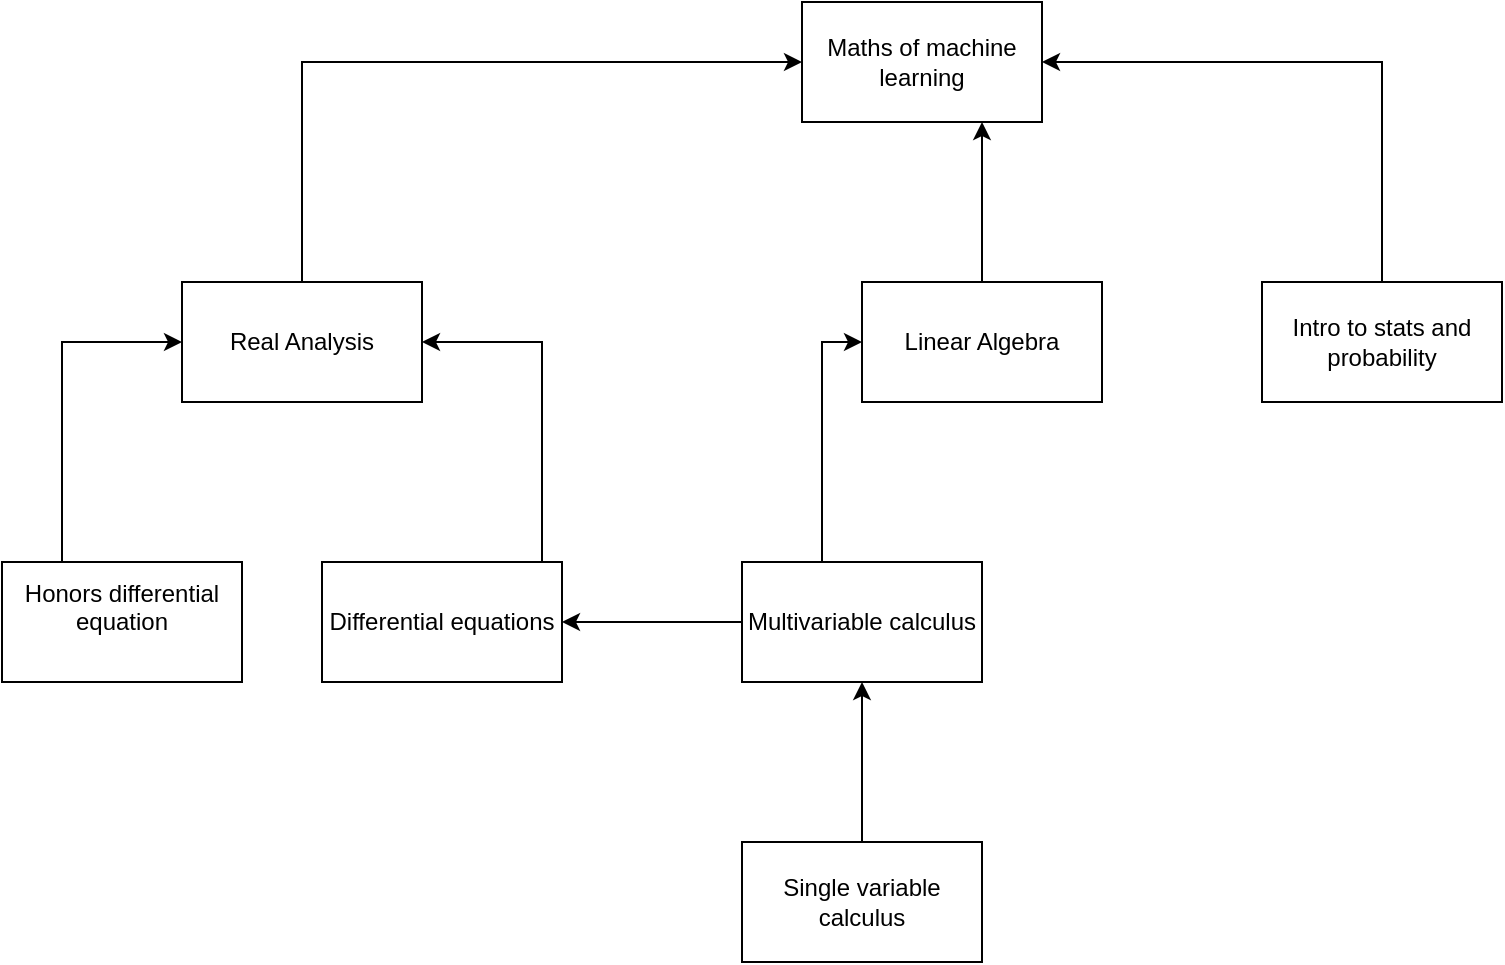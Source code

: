 <mxfile version="16.0.0" type="device"><diagram id="C26cWhJ0mCbv_dVr6qou" name="Page-1"><mxGraphModel dx="1422" dy="780" grid="1" gridSize="10" guides="1" tooltips="1" connect="1" arrows="1" fold="1" page="1" pageScale="1" pageWidth="850" pageHeight="1100" math="0" shadow="0"><root><mxCell id="0"/><mxCell id="1" parent="0"/><mxCell id="RlRljHB0B76eCJ3k6cxz-1" value="&lt;div&gt;Maths of machine learning&lt;/div&gt;" style="rounded=0;whiteSpace=wrap;html=1;" vertex="1" parent="1"><mxGeometry x="440" y="20" width="120" height="60" as="geometry"/></mxCell><mxCell id="RlRljHB0B76eCJ3k6cxz-4" style="edgeStyle=orthogonalEdgeStyle;rounded=0;orthogonalLoop=1;jettySize=auto;html=1;exitX=0.5;exitY=0;exitDx=0;exitDy=0;entryX=0;entryY=0.5;entryDx=0;entryDy=0;" edge="1" parent="1" source="RlRljHB0B76eCJ3k6cxz-3" target="RlRljHB0B76eCJ3k6cxz-1"><mxGeometry relative="1" as="geometry"/></mxCell><mxCell id="RlRljHB0B76eCJ3k6cxz-3" value="&lt;div&gt;Real Analysis&lt;/div&gt;" style="rounded=0;whiteSpace=wrap;html=1;" vertex="1" parent="1"><mxGeometry x="130" y="160" width="120" height="60" as="geometry"/></mxCell><mxCell id="RlRljHB0B76eCJ3k6cxz-6" style="edgeStyle=orthogonalEdgeStyle;rounded=0;orthogonalLoop=1;jettySize=auto;html=1;exitX=0.5;exitY=0;exitDx=0;exitDy=0;entryX=0.75;entryY=1;entryDx=0;entryDy=0;" edge="1" parent="1" source="RlRljHB0B76eCJ3k6cxz-5" target="RlRljHB0B76eCJ3k6cxz-1"><mxGeometry relative="1" as="geometry"><mxPoint x="530" y="100" as="targetPoint"/></mxGeometry></mxCell><mxCell id="RlRljHB0B76eCJ3k6cxz-5" value="&lt;div&gt;Linear Algebra&lt;/div&gt;" style="rounded=0;whiteSpace=wrap;html=1;" vertex="1" parent="1"><mxGeometry x="470" y="160" width="120" height="60" as="geometry"/></mxCell><mxCell id="RlRljHB0B76eCJ3k6cxz-8" style="edgeStyle=orthogonalEdgeStyle;rounded=0;orthogonalLoop=1;jettySize=auto;html=1;entryX=1;entryY=0.5;entryDx=0;entryDy=0;" edge="1" parent="1" source="RlRljHB0B76eCJ3k6cxz-7" target="RlRljHB0B76eCJ3k6cxz-1"><mxGeometry relative="1" as="geometry"><mxPoint x="660" y="260" as="targetPoint"/><Array as="points"><mxPoint x="730" y="50"/></Array></mxGeometry></mxCell><mxCell id="RlRljHB0B76eCJ3k6cxz-7" value="&lt;div&gt;Intro to stats and probability&lt;/div&gt;" style="rounded=0;whiteSpace=wrap;html=1;" vertex="1" parent="1"><mxGeometry x="670" y="160" width="120" height="60" as="geometry"/></mxCell><mxCell id="RlRljHB0B76eCJ3k6cxz-20" style="edgeStyle=orthogonalEdgeStyle;rounded=0;orthogonalLoop=1;jettySize=auto;html=1;exitX=0.75;exitY=0;exitDx=0;exitDy=0;entryX=0;entryY=0.5;entryDx=0;entryDy=0;" edge="1" parent="1" source="RlRljHB0B76eCJ3k6cxz-9" target="RlRljHB0B76eCJ3k6cxz-5"><mxGeometry relative="1" as="geometry"><mxPoint x="410" y="180" as="targetPoint"/><Array as="points"><mxPoint x="450" y="300"/><mxPoint x="450" y="190"/></Array></mxGeometry></mxCell><mxCell id="RlRljHB0B76eCJ3k6cxz-24" style="edgeStyle=orthogonalEdgeStyle;rounded=0;orthogonalLoop=1;jettySize=auto;html=1;exitX=0;exitY=0.5;exitDx=0;exitDy=0;entryX=1;entryY=0.5;entryDx=0;entryDy=0;" edge="1" parent="1" source="RlRljHB0B76eCJ3k6cxz-9" target="RlRljHB0B76eCJ3k6cxz-11"><mxGeometry relative="1" as="geometry"/></mxCell><mxCell id="RlRljHB0B76eCJ3k6cxz-9" value="&lt;div&gt;Multivariable calculus&lt;/div&gt;" style="rounded=0;whiteSpace=wrap;html=1;" vertex="1" parent="1"><mxGeometry x="410" y="300" width="120" height="60" as="geometry"/></mxCell><mxCell id="RlRljHB0B76eCJ3k6cxz-12" style="edgeStyle=orthogonalEdgeStyle;rounded=0;orthogonalLoop=1;jettySize=auto;html=1;entryX=1;entryY=0.5;entryDx=0;entryDy=0;" edge="1" parent="1" source="RlRljHB0B76eCJ3k6cxz-11" target="RlRljHB0B76eCJ3k6cxz-3"><mxGeometry relative="1" as="geometry"><mxPoint x="200" y="230" as="targetPoint"/><Array as="points"><mxPoint x="310" y="190"/></Array></mxGeometry></mxCell><mxCell id="RlRljHB0B76eCJ3k6cxz-11" value="&lt;div&gt;Differential equations&lt;/div&gt;" style="rounded=0;whiteSpace=wrap;html=1;" vertex="1" parent="1"><mxGeometry x="200" y="300" width="120" height="60" as="geometry"/></mxCell><mxCell id="RlRljHB0B76eCJ3k6cxz-17" style="edgeStyle=orthogonalEdgeStyle;rounded=0;orthogonalLoop=1;jettySize=auto;html=1;entryX=0;entryY=0.5;entryDx=0;entryDy=0;" edge="1" parent="1" source="RlRljHB0B76eCJ3k6cxz-13" target="RlRljHB0B76eCJ3k6cxz-3"><mxGeometry relative="1" as="geometry"><Array as="points"><mxPoint x="70" y="190"/></Array></mxGeometry></mxCell><mxCell id="RlRljHB0B76eCJ3k6cxz-13" value="&lt;div&gt;Honors differential equation&lt;/div&gt;&lt;div&gt;&lt;br&gt;&lt;/div&gt;" style="rounded=0;whiteSpace=wrap;html=1;" vertex="1" parent="1"><mxGeometry x="40" y="300" width="120" height="60" as="geometry"/></mxCell><mxCell id="RlRljHB0B76eCJ3k6cxz-23" style="edgeStyle=orthogonalEdgeStyle;rounded=0;orthogonalLoop=1;jettySize=auto;html=1;entryX=0.5;entryY=1;entryDx=0;entryDy=0;" edge="1" parent="1" source="RlRljHB0B76eCJ3k6cxz-22" target="RlRljHB0B76eCJ3k6cxz-9"><mxGeometry relative="1" as="geometry"/></mxCell><mxCell id="RlRljHB0B76eCJ3k6cxz-22" value="&lt;div&gt;Single variable calculus&lt;/div&gt;" style="rounded=0;whiteSpace=wrap;html=1;" vertex="1" parent="1"><mxGeometry x="410" y="440" width="120" height="60" as="geometry"/></mxCell></root></mxGraphModel></diagram></mxfile>